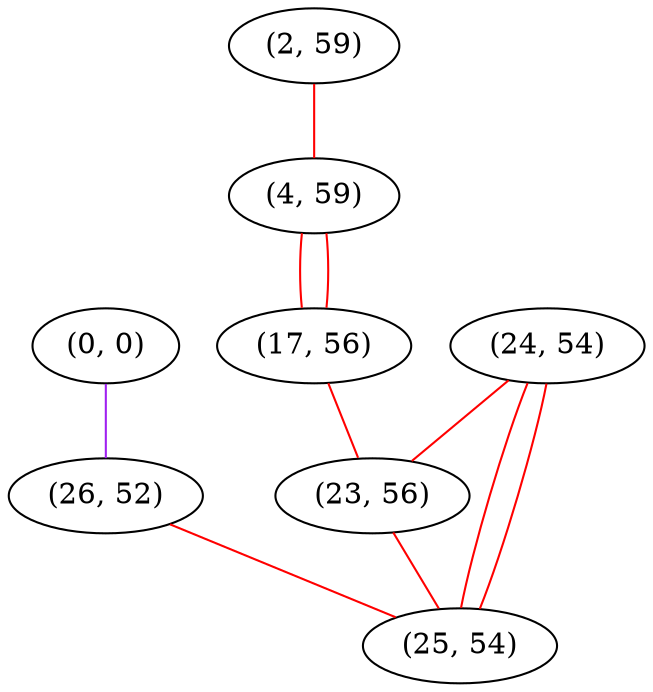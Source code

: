 graph "" {
"(0, 0)";
"(26, 52)";
"(2, 59)";
"(4, 59)";
"(17, 56)";
"(24, 54)";
"(23, 56)";
"(25, 54)";
"(0, 0)" -- "(26, 52)"  [color=purple, key=0, weight=4];
"(26, 52)" -- "(25, 54)"  [color=red, key=0, weight=1];
"(2, 59)" -- "(4, 59)"  [color=red, key=0, weight=1];
"(4, 59)" -- "(17, 56)"  [color=red, key=0, weight=1];
"(4, 59)" -- "(17, 56)"  [color=red, key=1, weight=1];
"(17, 56)" -- "(23, 56)"  [color=red, key=0, weight=1];
"(24, 54)" -- "(25, 54)"  [color=red, key=0, weight=1];
"(24, 54)" -- "(25, 54)"  [color=red, key=1, weight=1];
"(24, 54)" -- "(23, 56)"  [color=red, key=0, weight=1];
"(23, 56)" -- "(25, 54)"  [color=red, key=0, weight=1];
}
